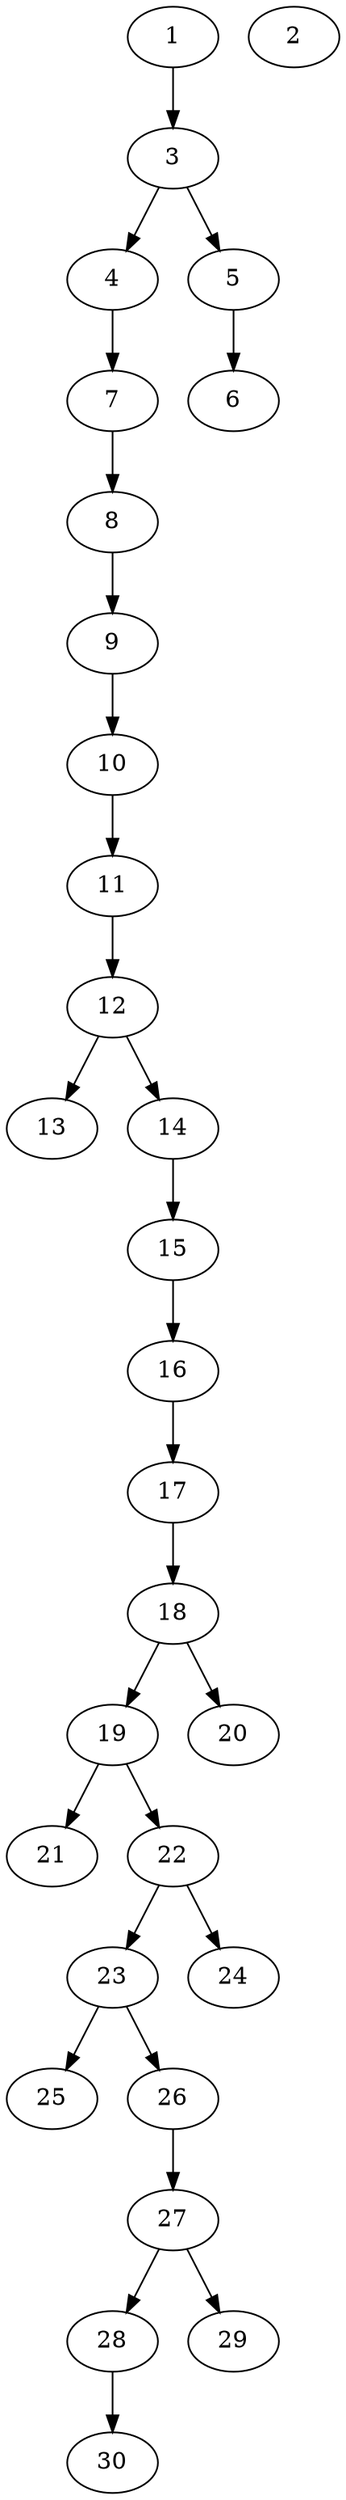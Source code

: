 // DAG automatically generated by daggen at Thu Oct  3 14:04:19 2019
// ./daggen --dot -n 30 --ccr 0.4 --fat 0.3 --regular 0.7 --density 0.5 --mindata 5242880 --maxdata 52428800 
digraph G {
  1 [size="55436800", alpha="0.01", expect_size="22174720"] 
  1 -> 3 [size ="22174720"]
  2 [size="102755840", alpha="0.11", expect_size="41102336"] 
  3 [size="39892480", alpha="0.13", expect_size="15956992"] 
  3 -> 4 [size ="15956992"]
  3 -> 5 [size ="15956992"]
  4 [size="83545600", alpha="0.00", expect_size="33418240"] 
  4 -> 7 [size ="33418240"]
  5 [size="44316160", alpha="0.05", expect_size="17726464"] 
  5 -> 6 [size ="17726464"]
  6 [size="79357440", alpha="0.05", expect_size="31742976"] 
  7 [size="122680320", alpha="0.08", expect_size="49072128"] 
  7 -> 8 [size ="49072128"]
  8 [size="45519360", alpha="0.14", expect_size="18207744"] 
  8 -> 9 [size ="18207744"]
  9 [size="124372480", alpha="0.14", expect_size="49748992"] 
  9 -> 10 [size ="49748992"]
  10 [size="83438080", alpha="0.13", expect_size="33375232"] 
  10 -> 11 [size ="33375232"]
  11 [size="120519680", alpha="0.04", expect_size="48207872"] 
  11 -> 12 [size ="48207872"]
  12 [size="127500800", alpha="0.12", expect_size="51000320"] 
  12 -> 13 [size ="51000320"]
  12 -> 14 [size ="51000320"]
  13 [size="74647040", alpha="0.00", expect_size="29858816"] 
  14 [size="32878080", alpha="0.06", expect_size="13151232"] 
  14 -> 15 [size ="13151232"]
  15 [size="33111040", alpha="0.07", expect_size="13244416"] 
  15 -> 16 [size ="13244416"]
  16 [size="61903360", alpha="0.11", expect_size="24761344"] 
  16 -> 17 [size ="24761344"]
  17 [size="92536320", alpha="0.07", expect_size="37014528"] 
  17 -> 18 [size ="37014528"]
  18 [size="22645760", alpha="0.11", expect_size="9058304"] 
  18 -> 19 [size ="9058304"]
  18 -> 20 [size ="9058304"]
  19 [size="107235840", alpha="0.12", expect_size="42894336"] 
  19 -> 21 [size ="42894336"]
  19 -> 22 [size ="42894336"]
  20 [size="70604800", alpha="0.18", expect_size="28241920"] 
  21 [size="31703040", alpha="0.11", expect_size="12681216"] 
  22 [size="55370240", alpha="0.19", expect_size="22148096"] 
  22 -> 23 [size ="22148096"]
  22 -> 24 [size ="22148096"]
  23 [size="125437440", alpha="0.12", expect_size="50174976"] 
  23 -> 25 [size ="50174976"]
  23 -> 26 [size ="50174976"]
  24 [size="125670400", alpha="0.17", expect_size="50268160"] 
  25 [size="44052480", alpha="0.07", expect_size="17620992"] 
  26 [size="83415040", alpha="0.08", expect_size="33366016"] 
  26 -> 27 [size ="33366016"]
  27 [size="28564480", alpha="0.08", expect_size="11425792"] 
  27 -> 28 [size ="11425792"]
  27 -> 29 [size ="11425792"]
  28 [size="68500480", alpha="0.14", expect_size="27400192"] 
  28 -> 30 [size ="27400192"]
  29 [size="16227840", alpha="0.18", expect_size="6491136"] 
  30 [size="84108800", alpha="0.14", expect_size="33643520"] 
}

